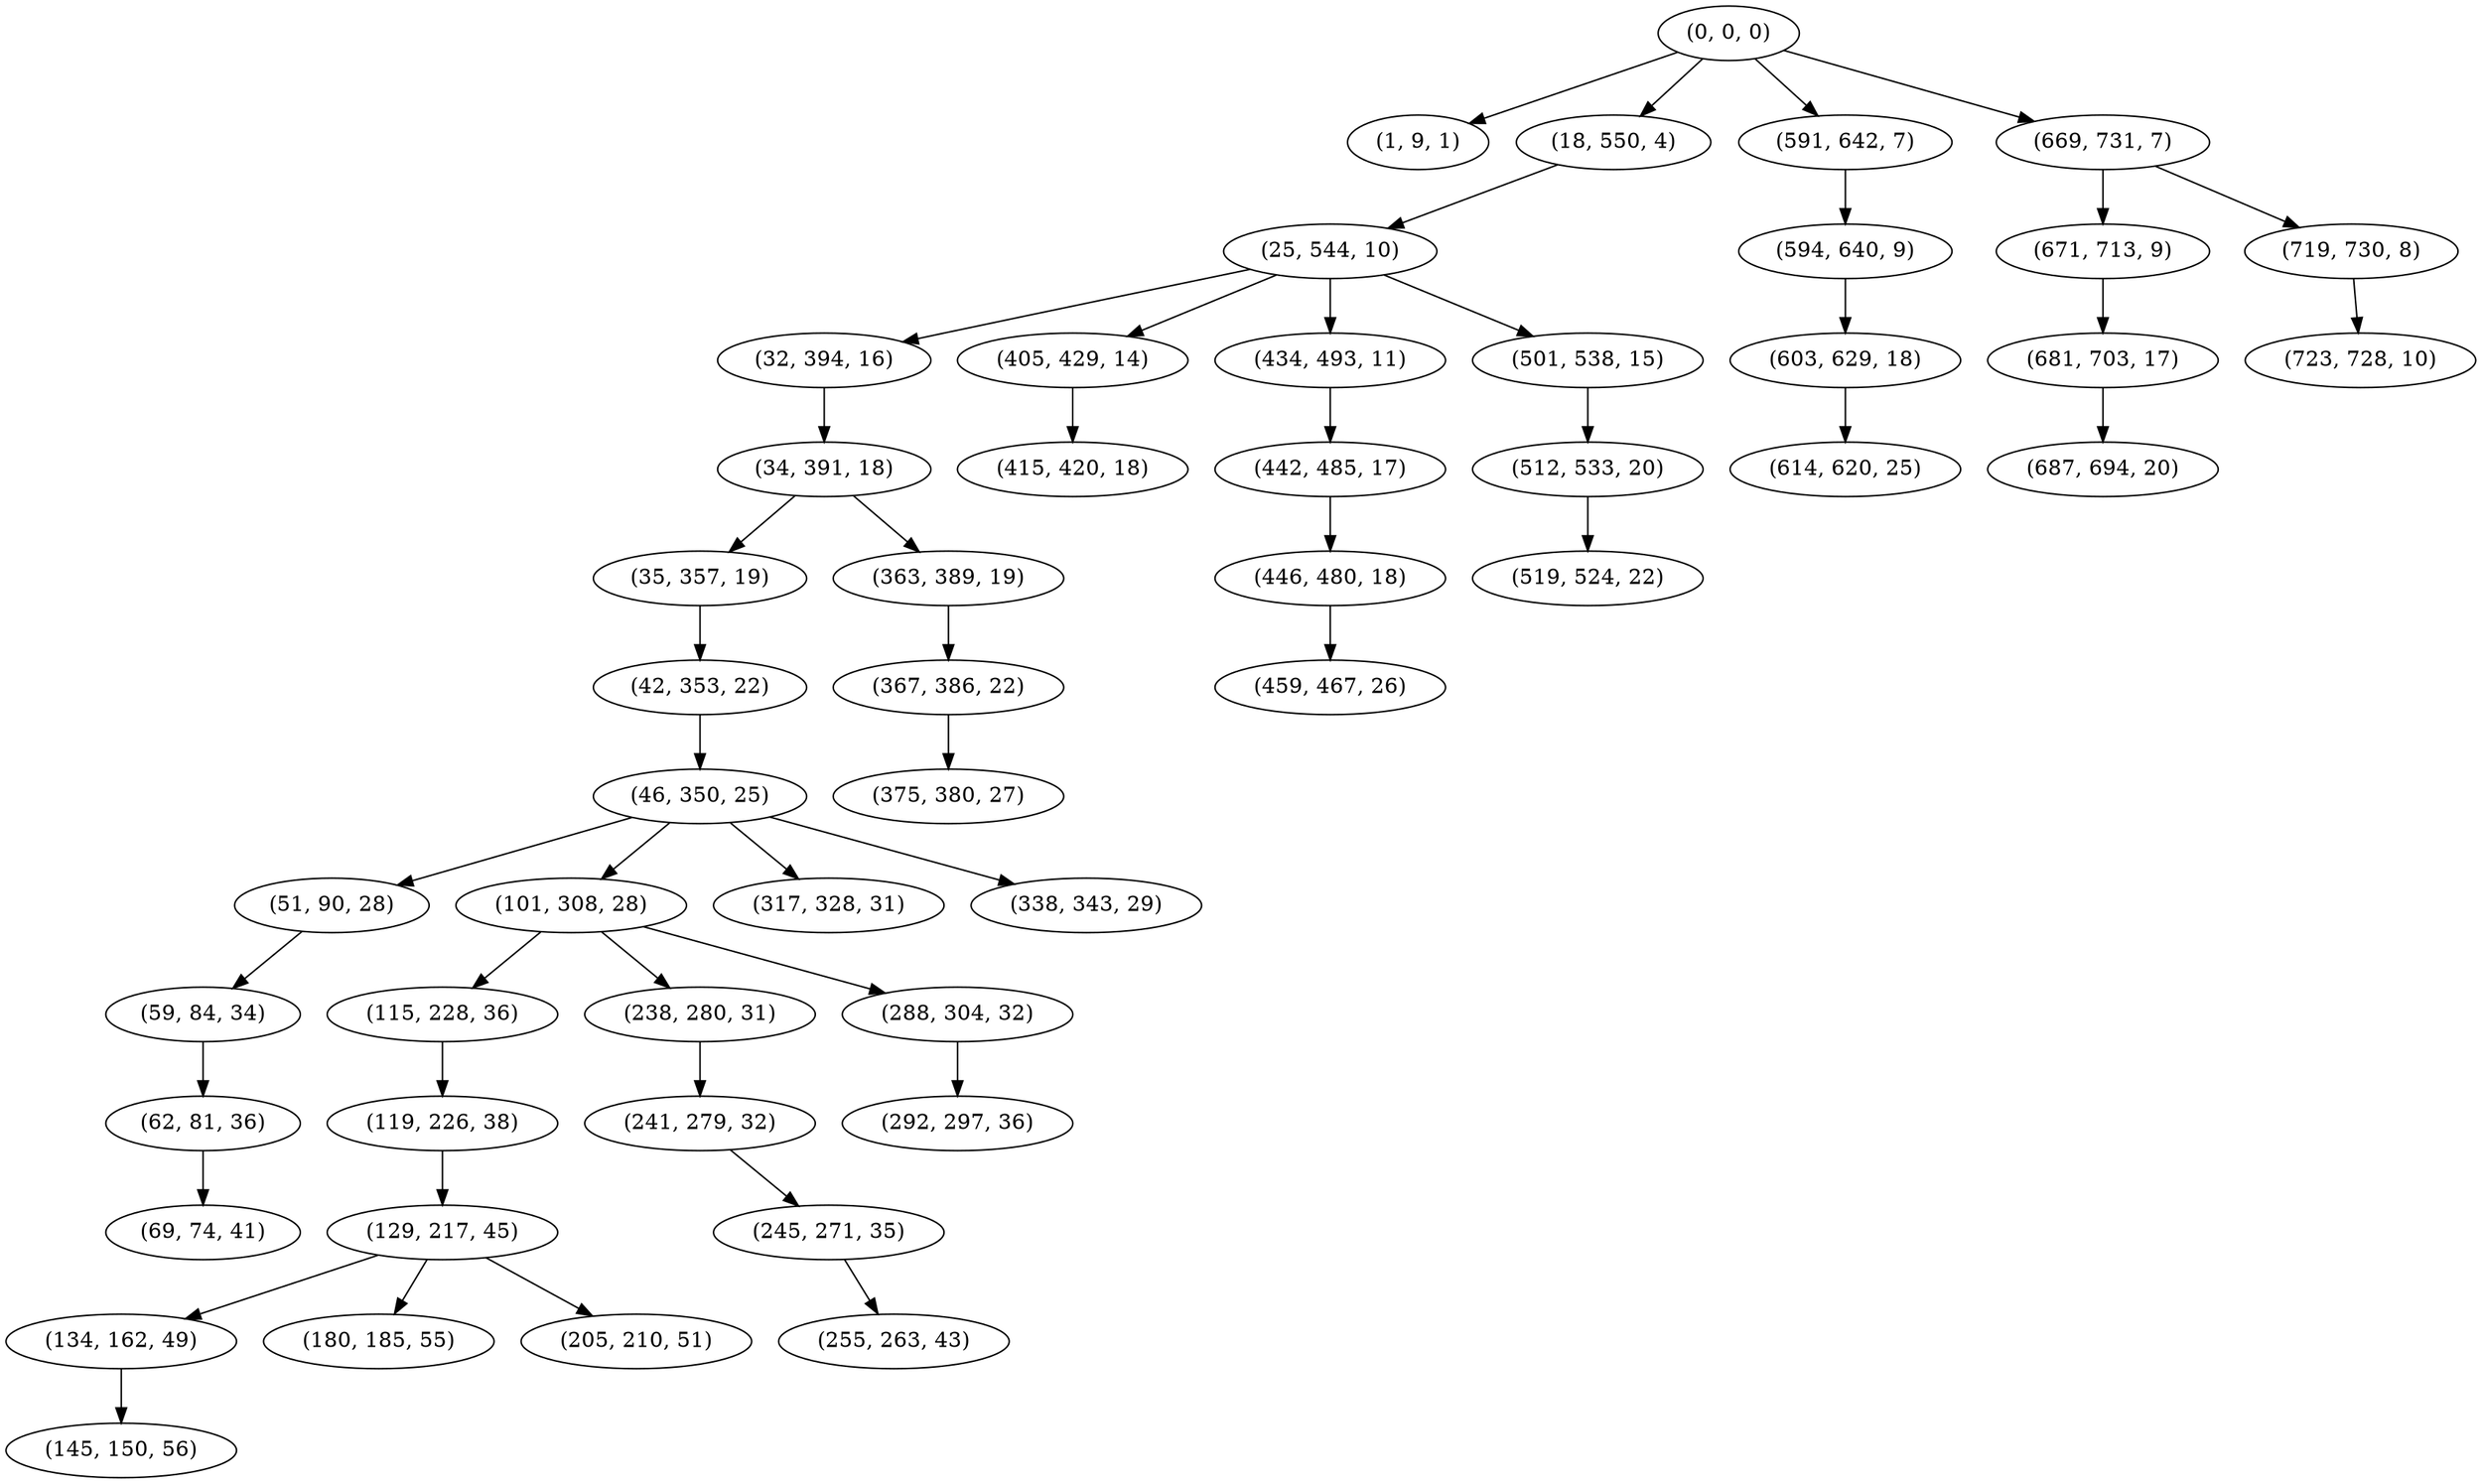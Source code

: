 digraph tree {
    "(0, 0, 0)";
    "(1, 9, 1)";
    "(18, 550, 4)";
    "(25, 544, 10)";
    "(32, 394, 16)";
    "(34, 391, 18)";
    "(35, 357, 19)";
    "(42, 353, 22)";
    "(46, 350, 25)";
    "(51, 90, 28)";
    "(59, 84, 34)";
    "(62, 81, 36)";
    "(69, 74, 41)";
    "(101, 308, 28)";
    "(115, 228, 36)";
    "(119, 226, 38)";
    "(129, 217, 45)";
    "(134, 162, 49)";
    "(145, 150, 56)";
    "(180, 185, 55)";
    "(205, 210, 51)";
    "(238, 280, 31)";
    "(241, 279, 32)";
    "(245, 271, 35)";
    "(255, 263, 43)";
    "(288, 304, 32)";
    "(292, 297, 36)";
    "(317, 328, 31)";
    "(338, 343, 29)";
    "(363, 389, 19)";
    "(367, 386, 22)";
    "(375, 380, 27)";
    "(405, 429, 14)";
    "(415, 420, 18)";
    "(434, 493, 11)";
    "(442, 485, 17)";
    "(446, 480, 18)";
    "(459, 467, 26)";
    "(501, 538, 15)";
    "(512, 533, 20)";
    "(519, 524, 22)";
    "(591, 642, 7)";
    "(594, 640, 9)";
    "(603, 629, 18)";
    "(614, 620, 25)";
    "(669, 731, 7)";
    "(671, 713, 9)";
    "(681, 703, 17)";
    "(687, 694, 20)";
    "(719, 730, 8)";
    "(723, 728, 10)";
    "(0, 0, 0)" -> "(1, 9, 1)";
    "(0, 0, 0)" -> "(18, 550, 4)";
    "(0, 0, 0)" -> "(591, 642, 7)";
    "(0, 0, 0)" -> "(669, 731, 7)";
    "(18, 550, 4)" -> "(25, 544, 10)";
    "(25, 544, 10)" -> "(32, 394, 16)";
    "(25, 544, 10)" -> "(405, 429, 14)";
    "(25, 544, 10)" -> "(434, 493, 11)";
    "(25, 544, 10)" -> "(501, 538, 15)";
    "(32, 394, 16)" -> "(34, 391, 18)";
    "(34, 391, 18)" -> "(35, 357, 19)";
    "(34, 391, 18)" -> "(363, 389, 19)";
    "(35, 357, 19)" -> "(42, 353, 22)";
    "(42, 353, 22)" -> "(46, 350, 25)";
    "(46, 350, 25)" -> "(51, 90, 28)";
    "(46, 350, 25)" -> "(101, 308, 28)";
    "(46, 350, 25)" -> "(317, 328, 31)";
    "(46, 350, 25)" -> "(338, 343, 29)";
    "(51, 90, 28)" -> "(59, 84, 34)";
    "(59, 84, 34)" -> "(62, 81, 36)";
    "(62, 81, 36)" -> "(69, 74, 41)";
    "(101, 308, 28)" -> "(115, 228, 36)";
    "(101, 308, 28)" -> "(238, 280, 31)";
    "(101, 308, 28)" -> "(288, 304, 32)";
    "(115, 228, 36)" -> "(119, 226, 38)";
    "(119, 226, 38)" -> "(129, 217, 45)";
    "(129, 217, 45)" -> "(134, 162, 49)";
    "(129, 217, 45)" -> "(180, 185, 55)";
    "(129, 217, 45)" -> "(205, 210, 51)";
    "(134, 162, 49)" -> "(145, 150, 56)";
    "(238, 280, 31)" -> "(241, 279, 32)";
    "(241, 279, 32)" -> "(245, 271, 35)";
    "(245, 271, 35)" -> "(255, 263, 43)";
    "(288, 304, 32)" -> "(292, 297, 36)";
    "(363, 389, 19)" -> "(367, 386, 22)";
    "(367, 386, 22)" -> "(375, 380, 27)";
    "(405, 429, 14)" -> "(415, 420, 18)";
    "(434, 493, 11)" -> "(442, 485, 17)";
    "(442, 485, 17)" -> "(446, 480, 18)";
    "(446, 480, 18)" -> "(459, 467, 26)";
    "(501, 538, 15)" -> "(512, 533, 20)";
    "(512, 533, 20)" -> "(519, 524, 22)";
    "(591, 642, 7)" -> "(594, 640, 9)";
    "(594, 640, 9)" -> "(603, 629, 18)";
    "(603, 629, 18)" -> "(614, 620, 25)";
    "(669, 731, 7)" -> "(671, 713, 9)";
    "(669, 731, 7)" -> "(719, 730, 8)";
    "(671, 713, 9)" -> "(681, 703, 17)";
    "(681, 703, 17)" -> "(687, 694, 20)";
    "(719, 730, 8)" -> "(723, 728, 10)";
}
